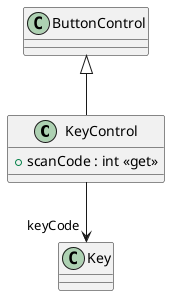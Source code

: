 @startuml
class KeyControl {
    + scanCode : int <<get>>
}
ButtonControl <|-- KeyControl
KeyControl --> "keyCode" Key
@enduml
